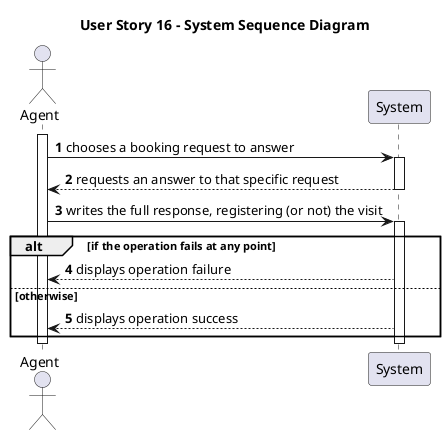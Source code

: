 @startuml
'https://plantuml.com/sequence-diagram
title User Story 16 - System Sequence Diagram
autonumber
actor "Agent" as Agent
participant "System" as System
activate Agent

Agent -> System: chooses a booking request to answer
activate System

System --> Agent : requests an answer to that specific request
deactivate System

Agent -> System : writes the full response, registering (or not) the visit
activate System

alt if the operation fails at any point
System --> Agent : displays operation failure
else otherwise
System --> Agent : displays operation success
end
deactivate System
deactivate Agent

@enduml